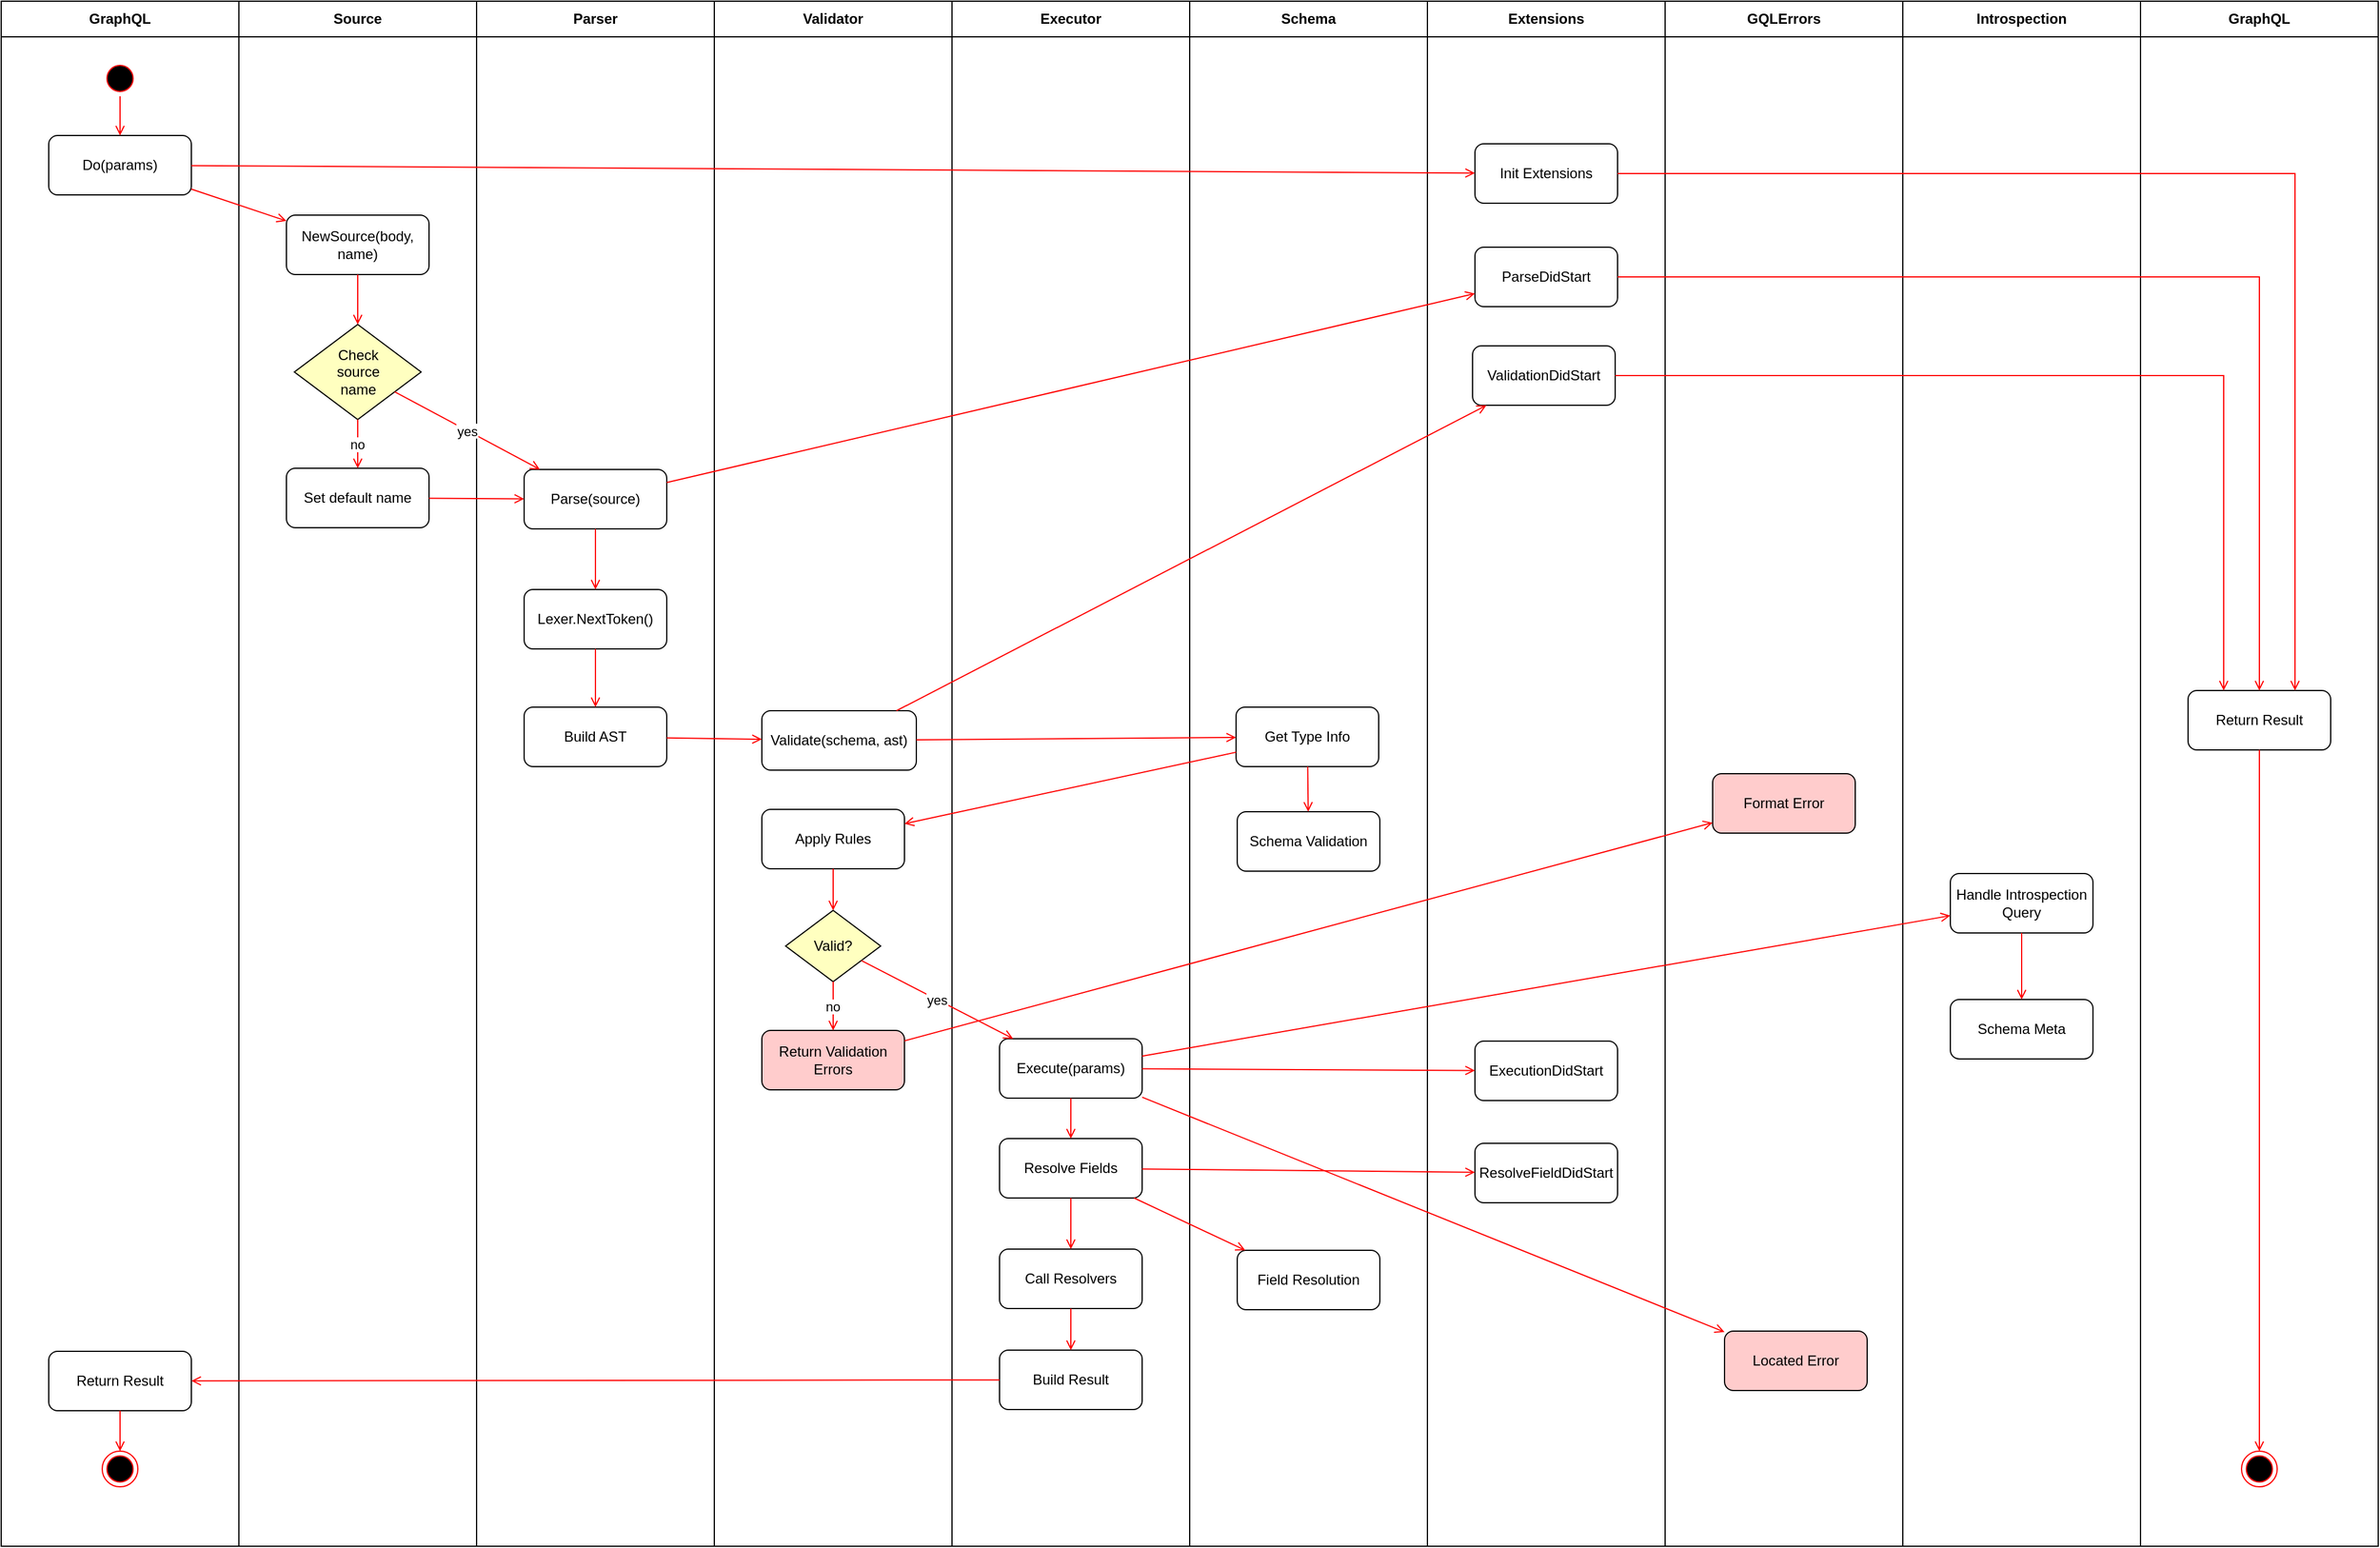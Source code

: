 <mxfile version="24.7.17">
  <diagram name="Page-1" id="e7e014a7-5840-1c2e-5031-d8a46d1fe8dd">
    <mxGraphModel dx="1059" dy="539" grid="1" gridSize="10" guides="1" tooltips="1" connect="1" arrows="1" fold="1" page="1" pageScale="1" pageWidth="2000" pageHeight="1400" background="none" math="0" shadow="0">
      <root>
        <mxCell id="0" />
        <mxCell id="1" parent="0" />
        <mxCell id="graphql-lane" value="GraphQL" style="swimlane;whiteSpace=wrap;startSize=30;" parent="1" vertex="1">
          <mxGeometry x="50" y="50" width="200" height="1300" as="geometry" />
        </mxCell>
        <mxCell id="start-state" value="" style="ellipse;shape=startState;fillColor=#000000;strokeColor=#ff0000;" parent="graphql-lane" vertex="1">
          <mxGeometry x="85" y="50" width="30" height="30" as="geometry" />
        </mxCell>
        <mxCell id="do-action" value="Do(params)" style="rounded=1;whiteSpace=wrap;html=1;" parent="graphql-lane" vertex="1">
          <mxGeometry x="40" y="113" width="120" height="50" as="geometry" />
        </mxCell>
        <mxCell id="result-action" value="Return Result" style="rounded=1;whiteSpace=wrap;html=1;" parent="graphql-lane" vertex="1">
          <mxGeometry x="40" y="1136" width="120" height="50" as="geometry" />
        </mxCell>
        <mxCell id="end-state" value="" style="ellipse;shape=endState;fillColor=#000000;strokeColor=#ff0000;" parent="graphql-lane" vertex="1">
          <mxGeometry x="85" y="1220" width="30" height="30" as="geometry" />
        </mxCell>
        <mxCell id="source-lane" value="Source" style="swimlane;whiteSpace=wrap;startSize=30;" parent="1" vertex="1">
          <mxGeometry x="250" y="50" width="200" height="1300" as="geometry" />
        </mxCell>
        <mxCell id="new-source" value="NewSource(body, name)" style="rounded=1;whiteSpace=wrap;html=1;" parent="source-lane" vertex="1">
          <mxGeometry x="40" y="180" width="120" height="50" as="geometry" />
        </mxCell>
        <mxCell id="check-source-name" value="Check&lt;div&gt;source&lt;/div&gt;&lt;div&gt;name&lt;/div&gt;" style="rhombus;whiteSpace=wrap;html=1;fillColor=#ffffc0;" parent="source-lane" vertex="1">
          <mxGeometry x="46.66" y="272" width="106.67" height="80" as="geometry" />
        </mxCell>
        <mxCell id="set-default-name" value="Set default name" style="rounded=1;whiteSpace=wrap;html=1;" parent="source-lane" vertex="1">
          <mxGeometry x="40" y="393" width="120" height="50" as="geometry" />
        </mxCell>
        <mxCell id="parser-lane" value="Parser" style="swimlane;whiteSpace=wrap;startSize=30;" parent="1" vertex="1">
          <mxGeometry x="450" y="50" width="200" height="1300" as="geometry" />
        </mxCell>
        <mxCell id="parse-action" value="Parse(source)" style="rounded=1;whiteSpace=wrap;html=1;" parent="parser-lane" vertex="1">
          <mxGeometry x="40" y="394" width="120" height="50" as="geometry" />
        </mxCell>
        <mxCell id="lexer-action" value="Lexer.NextToken()" style="rounded=1;whiteSpace=wrap;html=1;" parent="parser-lane" vertex="1">
          <mxGeometry x="40" y="495" width="120" height="50" as="geometry" />
        </mxCell>
        <mxCell id="build-ast" value="Build AST" style="rounded=1;whiteSpace=wrap;html=1;" parent="parser-lane" vertex="1">
          <mxGeometry x="40" y="594" width="120" height="50" as="geometry" />
        </mxCell>
        <mxCell id="validator-lane" value="Validator" style="swimlane;whiteSpace=wrap;startSize=30;" parent="1" vertex="1">
          <mxGeometry x="650" y="50" width="200" height="1300" as="geometry" />
        </mxCell>
        <mxCell id="validate-action" value="Validate(schema, ast)" style="rounded=1;whiteSpace=wrap;html=1;" parent="validator-lane" vertex="1">
          <mxGeometry x="40" y="597" width="130" height="50" as="geometry" />
        </mxCell>
        <mxCell id="apply-rules" value="Apply Rules" style="rounded=1;whiteSpace=wrap;html=1;" parent="validator-lane" vertex="1">
          <mxGeometry x="40" y="680" width="120" height="50" as="geometry" />
        </mxCell>
        <mxCell id="validation-check" value="Valid?" style="rhombus;whiteSpace=wrap;html=1;fillColor=#ffffc0;" parent="validator-lane" vertex="1">
          <mxGeometry x="60" y="765" width="80" height="60" as="geometry" />
        </mxCell>
        <mxCell id="validation-error" value="Return Validation Errors" style="rounded=1;whiteSpace=wrap;html=1;fillColor=#ffcccc;" parent="validator-lane" vertex="1">
          <mxGeometry x="40" y="866" width="120" height="50" as="geometry" />
        </mxCell>
        <mxCell id="executor-lane" value="Executor" style="swimlane;whiteSpace=wrap;startSize=30;" parent="1" vertex="1">
          <mxGeometry x="850" y="50" width="200" height="1300" as="geometry" />
        </mxCell>
        <mxCell id="execute-action" value="Execute(params)" style="rounded=1;whiteSpace=wrap;html=1;" parent="executor-lane" vertex="1">
          <mxGeometry x="40" y="873" width="120" height="50" as="geometry" />
        </mxCell>
        <mxCell id="resolve-fields" value="Resolve Fields" style="rounded=1;whiteSpace=wrap;html=1;" parent="executor-lane" vertex="1">
          <mxGeometry x="40" y="957" width="120" height="50" as="geometry" />
        </mxCell>
        <mxCell id="call-resolvers" value="Call Resolvers" style="rounded=1;whiteSpace=wrap;html=1;" parent="executor-lane" vertex="1">
          <mxGeometry x="40" y="1050" width="120" height="50" as="geometry" />
        </mxCell>
        <mxCell id="build-result" value="Build Result" style="rounded=1;whiteSpace=wrap;html=1;" parent="executor-lane" vertex="1">
          <mxGeometry x="40" y="1135" width="120" height="50" as="geometry" />
        </mxCell>
        <mxCell id="schema-lane" value="Schema" style="swimlane;whiteSpace=wrap;startSize=30;" parent="1" vertex="1">
          <mxGeometry x="1050" y="50" width="200" height="1300" as="geometry" />
        </mxCell>
        <mxCell id="schema-lookup" value="Get Type Info" style="rounded=1;whiteSpace=wrap;html=1;" parent="schema-lane" vertex="1">
          <mxGeometry x="39" y="594" width="120" height="50" as="geometry" />
        </mxCell>
        <mxCell id="schema-validation" value="Schema Validation" style="rounded=1;whiteSpace=wrap;html=1;" parent="schema-lane" vertex="1">
          <mxGeometry x="40" y="682" width="120" height="50" as="geometry" />
        </mxCell>
        <mxCell id="field-resolution" value="Field Resolution" style="rounded=1;whiteSpace=wrap;html=1;" parent="schema-lane" vertex="1">
          <mxGeometry x="40" y="1051" width="120" height="50" as="geometry" />
        </mxCell>
        <mxCell id="extensions-lane" value="Extensions" style="swimlane;whiteSpace=wrap;startSize=30;" parent="1" vertex="1">
          <mxGeometry x="1250" y="50" width="200" height="1300" as="geometry" />
        </mxCell>
        <mxCell id="init-extensions" value="Init Extensions" style="rounded=1;whiteSpace=wrap;html=1;" parent="extensions-lane" vertex="1">
          <mxGeometry x="40" y="120" width="120" height="50" as="geometry" />
        </mxCell>
        <mxCell id="parse-hook" value="ParseDidStart" style="rounded=1;whiteSpace=wrap;html=1;" parent="extensions-lane" vertex="1">
          <mxGeometry x="40" y="207" width="120" height="50" as="geometry" />
        </mxCell>
        <mxCell id="validation-hook" value="ValidationDidStart" style="rounded=1;whiteSpace=wrap;html=1;" parent="extensions-lane" vertex="1">
          <mxGeometry x="38" y="290" width="120" height="50" as="geometry" />
        </mxCell>
        <mxCell id="execution-hook" value="ExecutionDidStart" style="rounded=1;whiteSpace=wrap;html=1;" parent="extensions-lane" vertex="1">
          <mxGeometry x="40" y="875" width="120" height="50" as="geometry" />
        </mxCell>
        <mxCell id="resolve-hook" value="ResolveFieldDidStart" style="rounded=1;whiteSpace=wrap;html=1;" parent="extensions-lane" vertex="1">
          <mxGeometry x="40" y="961" width="120" height="50" as="geometry" />
        </mxCell>
        <mxCell id="error-lane" value="GQLErrors" style="swimlane;whiteSpace=wrap;startSize=30;" parent="1" vertex="1">
          <mxGeometry x="1450" y="50" width="200" height="1300" as="geometry" />
        </mxCell>
        <mxCell id="format-error" value="Format Error" style="rounded=1;whiteSpace=wrap;html=1;fillColor=#ffcccc;" parent="error-lane" vertex="1">
          <mxGeometry x="40" y="650" width="120" height="50" as="geometry" />
        </mxCell>
        <mxCell id="located-error" value="Located Error" style="rounded=1;whiteSpace=wrap;html=1;fillColor=#ffcccc;" parent="error-lane" vertex="1">
          <mxGeometry x="50" y="1119" width="120" height="50" as="geometry" />
        </mxCell>
        <mxCell id="introspection-lane" value="Introspection" style="swimlane;whiteSpace=wrap;startSize=30;" parent="1" vertex="1">
          <mxGeometry x="1650" y="50" width="200" height="1300" as="geometry" />
        </mxCell>
        <mxCell id="introspection-query" value="Handle Introspection Query" style="rounded=1;whiteSpace=wrap;html=1;" parent="introspection-lane" vertex="1">
          <mxGeometry x="40" y="734" width="120" height="50" as="geometry" />
        </mxCell>
        <mxCell id="schema-meta" value="Schema Meta" style="rounded=1;whiteSpace=wrap;html=1;" parent="introspection-lane" vertex="1">
          <mxGeometry x="40" y="840" width="120" height="50" as="geometry" />
        </mxCell>
        <mxCell id="start-to-do" value="" style="endArrow=open;strokeColor=#FF0000;endFill=1;rounded=0;" parent="1" source="start-state" target="do-action" edge="1">
          <mxGeometry relative="1" as="geometry" />
        </mxCell>
        <mxCell id="do-to-source" value="" style="endArrow=open;strokeColor=#FF0000;endFill=1;rounded=0;" parent="1" source="do-action" target="new-source" edge="1">
          <mxGeometry relative="1" as="geometry" />
        </mxCell>
        <mxCell id="do-to-extensions" value="" style="endArrow=open;strokeColor=#FF0000;endFill=1;rounded=0;" parent="1" source="do-action" target="init-extensions" edge="1">
          <mxGeometry relative="1" as="geometry" />
        </mxCell>
        <mxCell id="source-to-check" value="" style="endArrow=open;strokeColor=#FF0000;endFill=1;rounded=0;" parent="1" source="new-source" target="check-source-name" edge="1">
          <mxGeometry relative="1" as="geometry" />
        </mxCell>
        <mxCell id="check-to-default" value="no" style="endArrow=open;strokeColor=#FF0000;endFill=1;rounded=0;" parent="1" source="check-source-name" target="set-default-name" edge="1">
          <mxGeometry relative="1" as="geometry" />
        </mxCell>
        <mxCell id="source-to-parse" value="" style="endArrow=open;strokeColor=#FF0000;endFill=1;rounded=0;" parent="1" source="set-default-name" target="parse-action" edge="1">
          <mxGeometry relative="1" as="geometry" />
        </mxCell>
        <mxCell id="check-to-parse" value="yes" style="endArrow=open;strokeColor=#FF0000;endFill=1;rounded=0;" parent="1" source="check-source-name" target="parse-action" edge="1">
          <mxGeometry relative="1" as="geometry" />
        </mxCell>
        <mxCell id="parse-to-lexer" value="" style="endArrow=open;strokeColor=#FF0000;endFill=1;rounded=0;" parent="1" source="parse-action" target="lexer-action" edge="1">
          <mxGeometry relative="1" as="geometry" />
        </mxCell>
        <mxCell id="parse-to-hook" value="" style="endArrow=open;strokeColor=#FF0000;endFill=1;rounded=0;" parent="1" source="parse-action" target="parse-hook" edge="1">
          <mxGeometry relative="1" as="geometry" />
        </mxCell>
        <mxCell id="lexer-to-ast" value="" style="endArrow=open;strokeColor=#FF0000;endFill=1;rounded=0;" parent="1" source="lexer-action" target="build-ast" edge="1">
          <mxGeometry relative="1" as="geometry" />
        </mxCell>
        <mxCell id="ast-to-validate" value="" style="endArrow=open;strokeColor=#FF0000;endFill=1;rounded=0;" parent="1" source="build-ast" target="validate-action" edge="1">
          <mxGeometry relative="1" as="geometry" />
        </mxCell>
        <mxCell id="validate-to-schema" value="" style="endArrow=open;strokeColor=#FF0000;endFill=1;rounded=0;" parent="1" source="validate-action" target="schema-lookup" edge="1">
          <mxGeometry relative="1" as="geometry" />
        </mxCell>
        <mxCell id="validate-to-hook" value="" style="endArrow=open;strokeColor=#FF0000;endFill=1;rounded=0;" parent="1" source="validate-action" target="validation-hook" edge="1">
          <mxGeometry relative="1" as="geometry" />
        </mxCell>
        <mxCell id="schema-to-rules" value="" style="endArrow=open;strokeColor=#FF0000;endFill=1;rounded=0;" parent="1" source="schema-lookup" target="apply-rules" edge="1">
          <mxGeometry relative="1" as="geometry" />
        </mxCell>
        <mxCell id="schema-to-validation" value="" style="endArrow=open;strokeColor=#FF0000;endFill=1;rounded=0;" parent="1" source="schema-lookup" target="schema-validation" edge="1">
          <mxGeometry relative="1" as="geometry" />
        </mxCell>
        <mxCell id="rules-to-check" value="" style="endArrow=open;strokeColor=#FF0000;endFill=1;rounded=0;" parent="1" source="apply-rules" target="validation-check" edge="1">
          <mxGeometry relative="1" as="geometry" />
        </mxCell>
        <mxCell id="check-to-error" value="no" style="endArrow=open;strokeColor=#FF0000;endFill=1;rounded=0;" parent="1" source="validation-check" target="validation-error" edge="1">
          <mxGeometry relative="1" as="geometry" />
        </mxCell>
        <mxCell id="error-to-format" value="" style="endArrow=open;strokeColor=#FF0000;endFill=1;rounded=0;" parent="1" source="validation-error" target="format-error" edge="1">
          <mxGeometry relative="1" as="geometry" />
        </mxCell>
        <mxCell id="check-to-execute" value="yes" style="endArrow=open;strokeColor=#FF0000;endFill=1;rounded=0;" parent="1" source="validation-check" target="execute-action" edge="1">
          <mxGeometry relative="1" as="geometry" />
        </mxCell>
        <mxCell id="execute-to-hook" value="" style="endArrow=open;strokeColor=#FF0000;endFill=1;rounded=0;" parent="1" source="execute-action" target="execution-hook" edge="1">
          <mxGeometry relative="1" as="geometry" />
        </mxCell>
        <mxCell id="execute-to-error" value="" style="endArrow=open;strokeColor=#FF0000;endFill=1;rounded=0;" parent="1" source="execute-action" target="located-error" edge="1">
          <mxGeometry relative="1" as="geometry" />
        </mxCell>
        <mxCell id="execute-to-introspection" value="" style="endArrow=open;strokeColor=#FF0000;endFill=1;rounded=0;" parent="1" source="execute-action" target="introspection-query" edge="1">
          <mxGeometry relative="1" as="geometry" />
        </mxCell>
        <mxCell id="execute-to-resolve" value="" style="endArrow=open;strokeColor=#FF0000;endFill=1;rounded=0;" parent="1" source="execute-action" target="resolve-fields" edge="1">
          <mxGeometry relative="1" as="geometry" />
        </mxCell>
        <mxCell id="resolve-to-schema" value="" style="endArrow=open;strokeColor=#FF0000;endFill=1;rounded=0;" parent="1" source="resolve-fields" target="field-resolution" edge="1">
          <mxGeometry relative="1" as="geometry" />
        </mxCell>
        <mxCell id="resolve-to-hook" value="" style="endArrow=open;strokeColor=#FF0000;endFill=1;rounded=0;" parent="1" source="resolve-fields" target="resolve-hook" edge="1">
          <mxGeometry relative="1" as="geometry" />
        </mxCell>
        <mxCell id="resolve-to-call" value="" style="endArrow=open;strokeColor=#FF0000;endFill=1;rounded=0;" parent="1" source="resolve-fields" target="call-resolvers" edge="1">
          <mxGeometry relative="1" as="geometry" />
        </mxCell>
        <mxCell id="introspection-to-meta" value="" style="endArrow=open;strokeColor=#FF0000;endFill=1;rounded=0;" parent="1" source="introspection-query" target="schema-meta" edge="1">
          <mxGeometry relative="1" as="geometry" />
        </mxCell>
        <mxCell id="call-to-build" value="" style="endArrow=open;strokeColor=#FF0000;endFill=1;rounded=0;" parent="1" source="call-resolvers" target="build-result" edge="1">
          <mxGeometry relative="1" as="geometry" />
        </mxCell>
        <mxCell id="build-to-result" value="" style="endArrow=open;strokeColor=#FF0000;endFill=1;rounded=0;" parent="1" source="build-result" target="result-action" edge="1">
          <mxGeometry relative="1" as="geometry" />
        </mxCell>
        <mxCell id="result-to-end" value="" style="endArrow=open;strokeColor=#FF0000;endFill=1;rounded=0;" parent="1" source="result-action" target="end-state" edge="1">
          <mxGeometry relative="1" as="geometry" />
        </mxCell>
        <mxCell id="Yh6gK2Kf1xA2v-_3BbH3-1" value="GraphQL" style="swimlane;whiteSpace=wrap;startSize=30;" vertex="1" parent="1">
          <mxGeometry x="1850" y="50" width="200" height="1300" as="geometry" />
        </mxCell>
        <mxCell id="Yh6gK2Kf1xA2v-_3BbH3-4" value="Return Result" style="rounded=1;whiteSpace=wrap;html=1;" vertex="1" parent="Yh6gK2Kf1xA2v-_3BbH3-1">
          <mxGeometry x="40" y="580" width="120" height="50" as="geometry" />
        </mxCell>
        <mxCell id="Yh6gK2Kf1xA2v-_3BbH3-5" value="" style="ellipse;shape=endState;fillColor=#000000;strokeColor=#ff0000;" vertex="1" parent="Yh6gK2Kf1xA2v-_3BbH3-1">
          <mxGeometry x="85" y="1220" width="30" height="30" as="geometry" />
        </mxCell>
        <mxCell id="Yh6gK2Kf1xA2v-_3BbH3-6" value="" style="endArrow=open;strokeColor=#FF0000;endFill=1;rounded=0;exitX=0.5;exitY=1;exitDx=0;exitDy=0;entryX=0.5;entryY=0;entryDx=0;entryDy=0;" edge="1" parent="Yh6gK2Kf1xA2v-_3BbH3-1" source="Yh6gK2Kf1xA2v-_3BbH3-4" target="Yh6gK2Kf1xA2v-_3BbH3-5">
          <mxGeometry relative="1" as="geometry">
            <mxPoint x="-100" y="1250" as="sourcePoint" />
            <mxPoint x="-460" y="1330" as="targetPoint" />
          </mxGeometry>
        </mxCell>
        <mxCell id="Yh6gK2Kf1xA2v-_3BbH3-10" value="" style="edgeStyle=orthogonalEdgeStyle;rounded=0;orthogonalLoop=1;jettySize=auto;html=1;strokeColor=#FF0000;endArrow=open;endFill=0;entryX=0.75;entryY=0;entryDx=0;entryDy=0;" edge="1" parent="1" source="init-extensions" target="Yh6gK2Kf1xA2v-_3BbH3-4">
          <mxGeometry relative="1" as="geometry">
            <mxPoint x="1910" y="600" as="targetPoint" />
          </mxGeometry>
        </mxCell>
        <mxCell id="Yh6gK2Kf1xA2v-_3BbH3-11" value="" style="edgeStyle=orthogonalEdgeStyle;rounded=0;orthogonalLoop=1;jettySize=auto;html=1;strokeColor=#FF0000;endArrow=open;endFill=0;entryX=0.5;entryY=0;entryDx=0;entryDy=0;exitX=1;exitY=0.5;exitDx=0;exitDy=0;" edge="1" parent="1" source="parse-hook" target="Yh6gK2Kf1xA2v-_3BbH3-4">
          <mxGeometry relative="1" as="geometry">
            <mxPoint x="1420" y="205" as="sourcePoint" />
            <mxPoint x="1960" y="640" as="targetPoint" />
          </mxGeometry>
        </mxCell>
        <mxCell id="Yh6gK2Kf1xA2v-_3BbH3-12" value="" style="edgeStyle=orthogonalEdgeStyle;rounded=0;orthogonalLoop=1;jettySize=auto;html=1;strokeColor=#FF0000;endArrow=open;endFill=0;exitX=1;exitY=0.5;exitDx=0;exitDy=0;entryX=0.25;entryY=0;entryDx=0;entryDy=0;" edge="1" parent="1" source="validation-hook" target="Yh6gK2Kf1xA2v-_3BbH3-4">
          <mxGeometry relative="1" as="geometry">
            <mxPoint x="1420" y="292" as="sourcePoint" />
            <mxPoint x="1880" y="630" as="targetPoint" />
          </mxGeometry>
        </mxCell>
      </root>
    </mxGraphModel>
  </diagram>
</mxfile>
